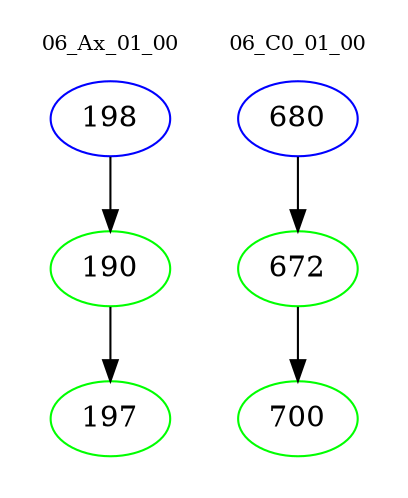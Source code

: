 digraph{
subgraph cluster_0 {
color = white
label = "06_Ax_01_00";
fontsize=10;
T0_198 [label="198", color="blue"]
T0_198 -> T0_190 [color="black"]
T0_190 [label="190", color="green"]
T0_190 -> T0_197 [color="black"]
T0_197 [label="197", color="green"]
}
subgraph cluster_1 {
color = white
label = "06_C0_01_00";
fontsize=10;
T1_680 [label="680", color="blue"]
T1_680 -> T1_672 [color="black"]
T1_672 [label="672", color="green"]
T1_672 -> T1_700 [color="black"]
T1_700 [label="700", color="green"]
}
}
